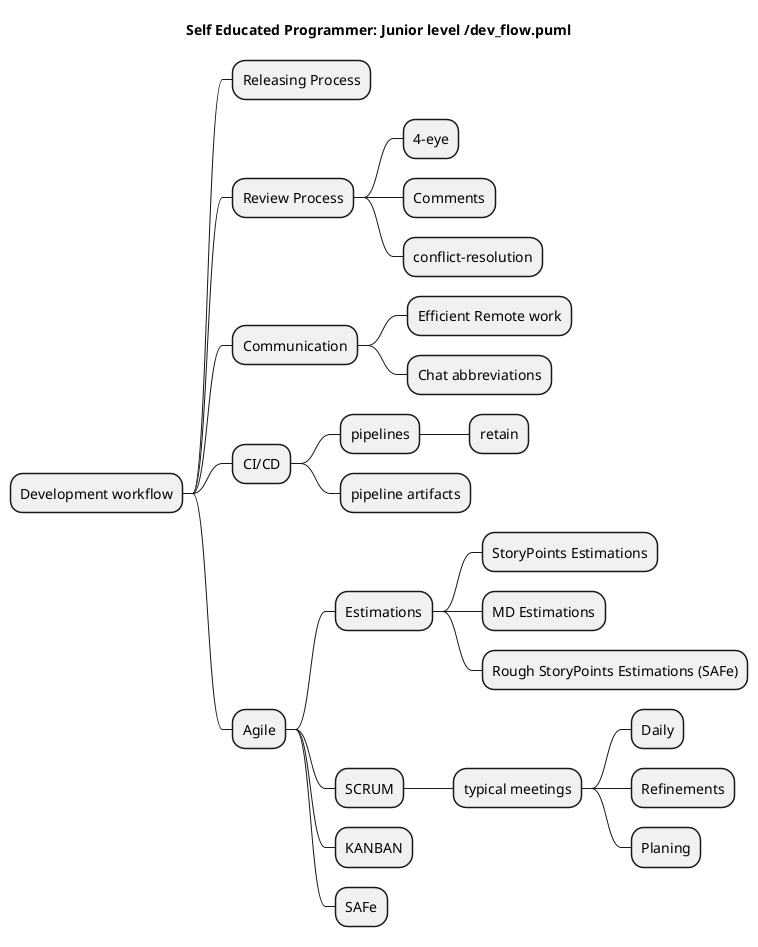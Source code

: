@startmindmap
title Self Educated Programmer: Junior level /dev_flow.puml


* Development workflow
** Releasing Process
** Review Process
*** 4-eye
*** Comments
*** conflict-resolution
** Communication
*** Efficient Remote work
*** Chat abbreviations
** CI/CD
*** pipelines
**** retain
*** pipeline artifacts
** Agile
*** Estimations
**** StoryPoints Estimations
**** MD Estimations
**** Rough StoryPoints Estimations (SAFe)
*** SCRUM
**** typical meetings
***** Daily
***** Refinements
***** Planing
*** KANBAN
*** SAFe
@endmindmap
